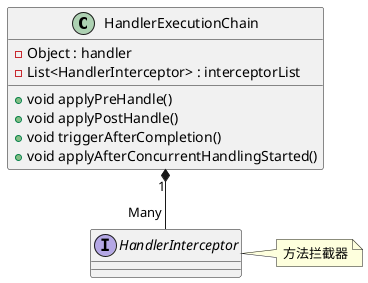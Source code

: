 @startuml
'https://plantuml.com/class-diagram

class HandlerExecutionChain {
     - Object : handler
     - List<HandlerInterceptor> : interceptorList

     + void applyPreHandle()
     + void applyPostHandle()
     + void triggerAfterCompletion()
     + void applyAfterConcurrentHandlingStarted()

}


interface HandlerInterceptor
note right of HandlerInterceptor : 方法拦截器

HandlerExecutionChain "1" *-- "Many" HandlerInterceptor

@enduml